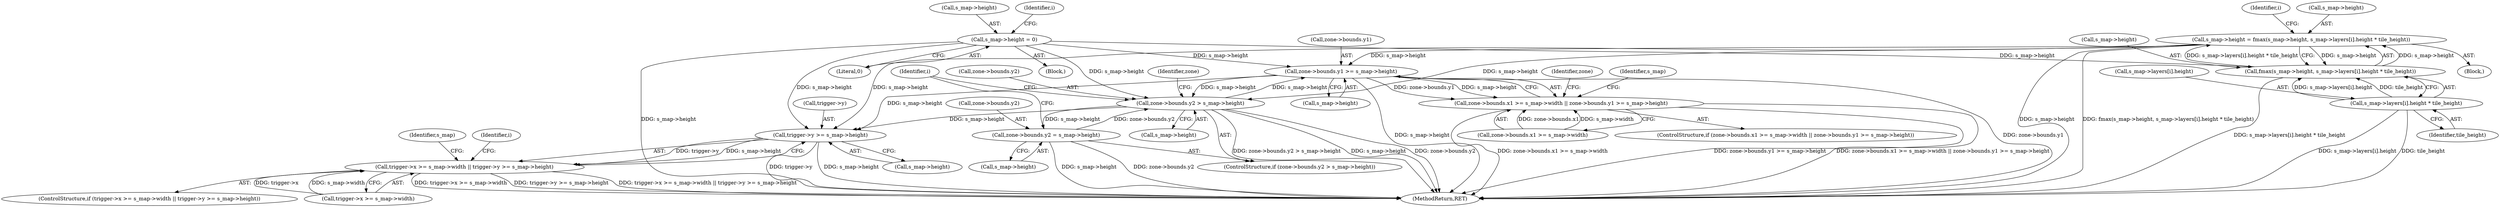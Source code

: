 digraph "0_minisphere_252c1ca184cb38e1acb917aa0e451c5f08519996@integer" {
"1000315" [label="(Call,s_map->height = fmax(s_map->height, s_map->layers[i].height * tile_height))"];
"1000319" [label="(Call,fmax(s_map->height, s_map->layers[i].height * tile_height))"];
"1000315" [label="(Call,s_map->height = fmax(s_map->height, s_map->layers[i].height * tile_height))"];
"1000271" [label="(Call,s_map->height = 0)"];
"1000323" [label="(Call,s_map->layers[i].height * tile_height)"];
"1000367" [label="(Call,zone->bounds.y1 >= s_map->height)"];
"1000357" [label="(Call,zone->bounds.x1 >= s_map->width || zone->bounds.y1 >= s_map->height)"];
"1000403" [label="(Call,zone->bounds.y2 > s_map->height)"];
"1000412" [label="(Call,zone->bounds.y2 = s_map->height)"];
"1000454" [label="(Call,trigger->y >= s_map->height)"];
"1000446" [label="(Call,trigger->x >= s_map->width || trigger->y >= s_map->height)"];
"1000324" [label="(Call,s_map->layers[i].height)"];
"1000403" [label="(Call,zone->bounds.y2 > s_map->height)"];
"1000454" [label="(Call,trigger->y >= s_map->height)"];
"1000104" [label="(Block,)"];
"1000373" [label="(Call,s_map->height)"];
"1000357" [label="(Call,zone->bounds.x1 >= s_map->width || zone->bounds.y1 >= s_map->height)"];
"1000272" [label="(Call,s_map->height)"];
"1000331" [label="(Identifier,tile_height)"];
"1000378" [label="(Identifier,s_map)"];
"1000413" [label="(Call,zone->bounds.y2)"];
"1000320" [label="(Call,s_map->height)"];
"1000315" [label="(Call,s_map->height = fmax(s_map->height, s_map->layers[i].height * tile_height))"];
"1000415" [label="(Identifier,zone)"];
"1000271" [label="(Call,s_map->height = 0)"];
"1000286" [label="(Identifier,i)"];
"1000297" [label="(Block,)"];
"1000447" [label="(Call,trigger->x >= s_map->width)"];
"1000402" [label="(ControlStructure,if (zone->bounds.y2 > s_map->height))"];
"1000275" [label="(Literal,0)"];
"1000358" [label="(Call,zone->bounds.x1 >= s_map->width)"];
"1000367" [label="(Call,zone->bounds.y1 >= s_map->height)"];
"1000418" [label="(Call,s_map->height)"];
"1000458" [label="(Call,s_map->height)"];
"1000445" [label="(ControlStructure,if (trigger->x >= s_map->width || trigger->y >= s_map->height))"];
"1000468" [label="(MethodReturn,RET)"];
"1000412" [label="(Call,zone->bounds.y2 = s_map->height)"];
"1000323" [label="(Call,s_map->layers[i].height * tile_height)"];
"1000278" [label="(Identifier,i)"];
"1000404" [label="(Call,zone->bounds.y2)"];
"1000347" [label="(Identifier,i)"];
"1000463" [label="(Identifier,s_map)"];
"1000316" [label="(Call,s_map->height)"];
"1000356" [label="(ControlStructure,if (zone->bounds.x1 >= s_map->width || zone->bounds.y1 >= s_map->height))"];
"1000319" [label="(Call,fmax(s_map->height, s_map->layers[i].height * tile_height))"];
"1000409" [label="(Call,s_map->height)"];
"1000436" [label="(Identifier,i)"];
"1000446" [label="(Call,trigger->x >= s_map->width || trigger->y >= s_map->height)"];
"1000368" [label="(Call,zone->bounds.y1)"];
"1000387" [label="(Identifier,zone)"];
"1000455" [label="(Call,trigger->y)"];
"1000315" -> "1000297"  [label="AST: "];
"1000315" -> "1000319"  [label="CFG: "];
"1000316" -> "1000315"  [label="AST: "];
"1000319" -> "1000315"  [label="AST: "];
"1000286" -> "1000315"  [label="CFG: "];
"1000315" -> "1000468"  [label="DDG: s_map->height"];
"1000315" -> "1000468"  [label="DDG: fmax(s_map->height, s_map->layers[i].height * tile_height)"];
"1000319" -> "1000315"  [label="DDG: s_map->height"];
"1000319" -> "1000315"  [label="DDG: s_map->layers[i].height * tile_height"];
"1000315" -> "1000319"  [label="DDG: s_map->height"];
"1000315" -> "1000367"  [label="DDG: s_map->height"];
"1000315" -> "1000403"  [label="DDG: s_map->height"];
"1000315" -> "1000454"  [label="DDG: s_map->height"];
"1000319" -> "1000323"  [label="CFG: "];
"1000320" -> "1000319"  [label="AST: "];
"1000323" -> "1000319"  [label="AST: "];
"1000319" -> "1000468"  [label="DDG: s_map->layers[i].height * tile_height"];
"1000271" -> "1000319"  [label="DDG: s_map->height"];
"1000323" -> "1000319"  [label="DDG: s_map->layers[i].height"];
"1000323" -> "1000319"  [label="DDG: tile_height"];
"1000271" -> "1000104"  [label="AST: "];
"1000271" -> "1000275"  [label="CFG: "];
"1000272" -> "1000271"  [label="AST: "];
"1000275" -> "1000271"  [label="AST: "];
"1000278" -> "1000271"  [label="CFG: "];
"1000271" -> "1000468"  [label="DDG: s_map->height"];
"1000271" -> "1000367"  [label="DDG: s_map->height"];
"1000271" -> "1000403"  [label="DDG: s_map->height"];
"1000271" -> "1000454"  [label="DDG: s_map->height"];
"1000323" -> "1000331"  [label="CFG: "];
"1000324" -> "1000323"  [label="AST: "];
"1000331" -> "1000323"  [label="AST: "];
"1000323" -> "1000468"  [label="DDG: tile_height"];
"1000323" -> "1000468"  [label="DDG: s_map->layers[i].height"];
"1000367" -> "1000357"  [label="AST: "];
"1000367" -> "1000373"  [label="CFG: "];
"1000368" -> "1000367"  [label="AST: "];
"1000373" -> "1000367"  [label="AST: "];
"1000357" -> "1000367"  [label="CFG: "];
"1000367" -> "1000468"  [label="DDG: zone->bounds.y1"];
"1000367" -> "1000468"  [label="DDG: s_map->height"];
"1000367" -> "1000357"  [label="DDG: zone->bounds.y1"];
"1000367" -> "1000357"  [label="DDG: s_map->height"];
"1000403" -> "1000367"  [label="DDG: s_map->height"];
"1000367" -> "1000403"  [label="DDG: s_map->height"];
"1000367" -> "1000454"  [label="DDG: s_map->height"];
"1000357" -> "1000356"  [label="AST: "];
"1000357" -> "1000358"  [label="CFG: "];
"1000358" -> "1000357"  [label="AST: "];
"1000378" -> "1000357"  [label="CFG: "];
"1000387" -> "1000357"  [label="CFG: "];
"1000357" -> "1000468"  [label="DDG: zone->bounds.x1 >= s_map->width || zone->bounds.y1 >= s_map->height"];
"1000357" -> "1000468"  [label="DDG: zone->bounds.x1 >= s_map->width"];
"1000357" -> "1000468"  [label="DDG: zone->bounds.y1 >= s_map->height"];
"1000358" -> "1000357"  [label="DDG: zone->bounds.x1"];
"1000358" -> "1000357"  [label="DDG: s_map->width"];
"1000403" -> "1000402"  [label="AST: "];
"1000403" -> "1000409"  [label="CFG: "];
"1000404" -> "1000403"  [label="AST: "];
"1000409" -> "1000403"  [label="AST: "];
"1000415" -> "1000403"  [label="CFG: "];
"1000347" -> "1000403"  [label="CFG: "];
"1000403" -> "1000468"  [label="DDG: s_map->height"];
"1000403" -> "1000468"  [label="DDG: zone->bounds.y2"];
"1000403" -> "1000468"  [label="DDG: zone->bounds.y2 > s_map->height"];
"1000412" -> "1000403"  [label="DDG: zone->bounds.y2"];
"1000403" -> "1000412"  [label="DDG: s_map->height"];
"1000403" -> "1000454"  [label="DDG: s_map->height"];
"1000412" -> "1000402"  [label="AST: "];
"1000412" -> "1000418"  [label="CFG: "];
"1000413" -> "1000412"  [label="AST: "];
"1000418" -> "1000412"  [label="AST: "];
"1000347" -> "1000412"  [label="CFG: "];
"1000412" -> "1000468"  [label="DDG: zone->bounds.y2"];
"1000412" -> "1000468"  [label="DDG: s_map->height"];
"1000454" -> "1000446"  [label="AST: "];
"1000454" -> "1000458"  [label="CFG: "];
"1000455" -> "1000454"  [label="AST: "];
"1000458" -> "1000454"  [label="AST: "];
"1000446" -> "1000454"  [label="CFG: "];
"1000454" -> "1000468"  [label="DDG: trigger->y"];
"1000454" -> "1000468"  [label="DDG: s_map->height"];
"1000454" -> "1000446"  [label="DDG: trigger->y"];
"1000454" -> "1000446"  [label="DDG: s_map->height"];
"1000446" -> "1000445"  [label="AST: "];
"1000446" -> "1000447"  [label="CFG: "];
"1000447" -> "1000446"  [label="AST: "];
"1000463" -> "1000446"  [label="CFG: "];
"1000436" -> "1000446"  [label="CFG: "];
"1000446" -> "1000468"  [label="DDG: trigger->x >= s_map->width || trigger->y >= s_map->height"];
"1000446" -> "1000468"  [label="DDG: trigger->x >= s_map->width"];
"1000446" -> "1000468"  [label="DDG: trigger->y >= s_map->height"];
"1000447" -> "1000446"  [label="DDG: trigger->x"];
"1000447" -> "1000446"  [label="DDG: s_map->width"];
}
